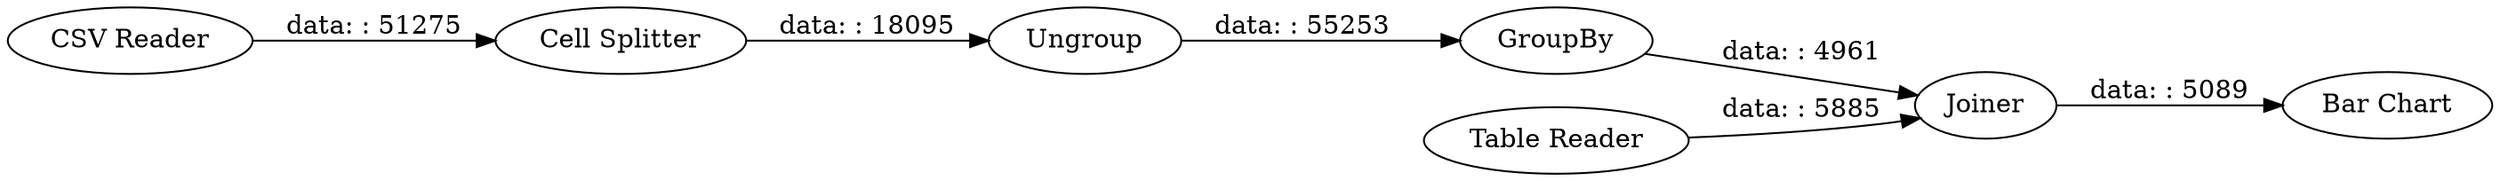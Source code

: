 digraph {
	"8182830984250665699_8" [label="Bar Chart"]
	"8182830984250665699_6" [label=GroupBy]
	"8182830984250665699_5" [label=Ungroup]
	"8182830984250665699_4" [label="Cell Splitter"]
	"8182830984250665699_1" [label="CSV Reader"]
	"8182830984250665699_7" [label=Joiner]
	"8182830984250665699_2" [label="Table Reader"]
	"8182830984250665699_7" -> "8182830984250665699_8" [label="data: : 5089"]
	"8182830984250665699_4" -> "8182830984250665699_5" [label="data: : 18095"]
	"8182830984250665699_5" -> "8182830984250665699_6" [label="data: : 55253"]
	"8182830984250665699_6" -> "8182830984250665699_7" [label="data: : 4961"]
	"8182830984250665699_2" -> "8182830984250665699_7" [label="data: : 5885"]
	"8182830984250665699_1" -> "8182830984250665699_4" [label="data: : 51275"]
	rankdir=LR
}
